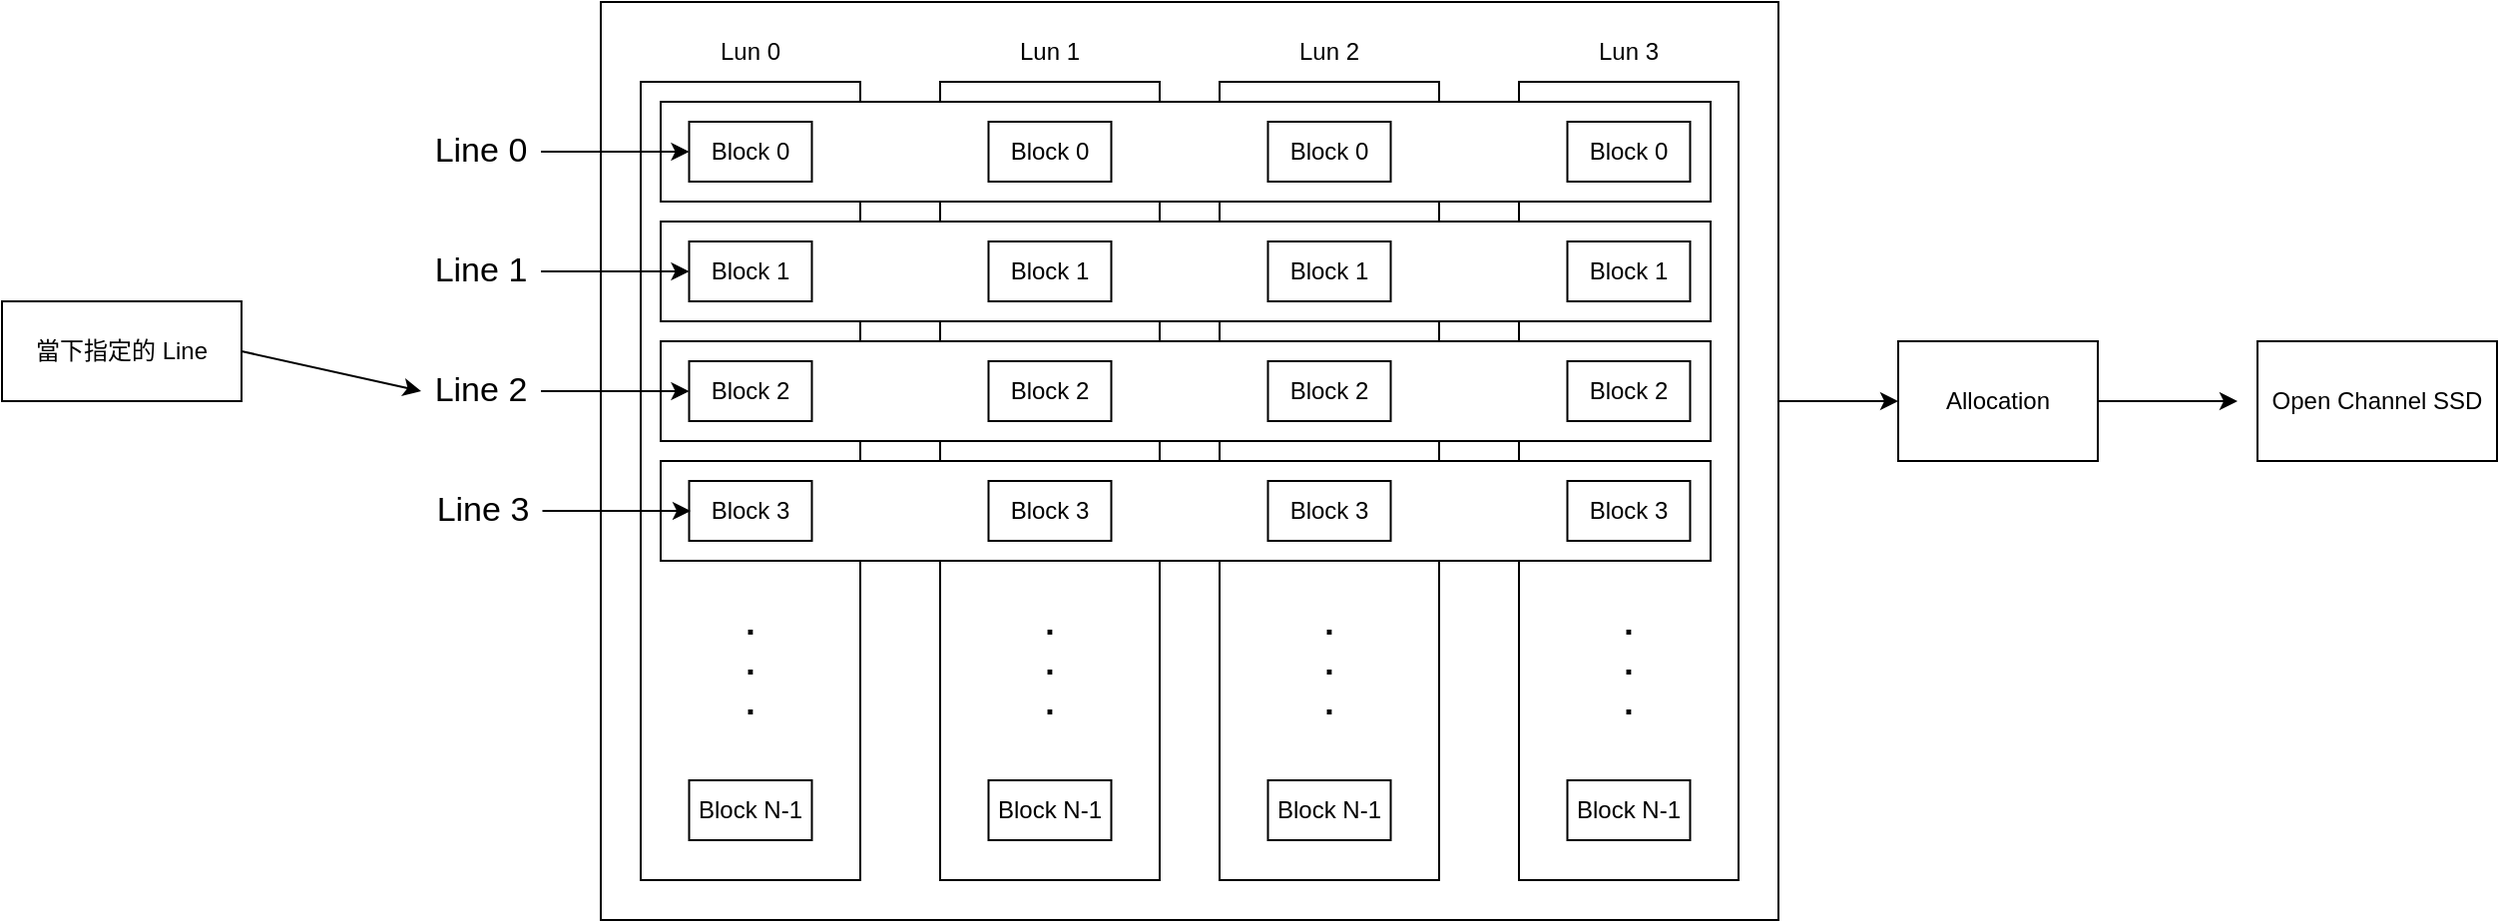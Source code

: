 <mxfile version="20.3.0" type="device"><diagram id="eiESuL29kJkv4JZPoKmc" name="第1頁"><mxGraphModel dx="1102" dy="865" grid="1" gridSize="10" guides="1" tooltips="1" connect="1" arrows="1" fold="1" page="1" pageScale="1" pageWidth="827" pageHeight="1169" math="0" shadow="0"><root><mxCell id="0"/><mxCell id="1" parent="0"/><mxCell id="0n1AgrtYRUq7Zwp-8lfg-1" value="" style="rounded=0;whiteSpace=wrap;html=1;" vertex="1" parent="1"><mxGeometry x="330" y="310" width="590" height="460" as="geometry"/></mxCell><mxCell id="0n1AgrtYRUq7Zwp-8lfg-2" value="&lt;b style=&quot;font-size: 17px;&quot;&gt;&lt;br&gt;&lt;br&gt;&lt;br&gt;&lt;br&gt;&lt;br&gt;&lt;br&gt;&lt;br&gt;&lt;br&gt;&lt;br&gt;.&lt;br&gt;.&lt;br&gt;.&lt;/b&gt;" style="rounded=0;whiteSpace=wrap;html=1;" vertex="1" parent="1"><mxGeometry x="350" y="350" width="110" height="400" as="geometry"/></mxCell><mxCell id="0n1AgrtYRUq7Zwp-8lfg-3" value="Lun 0" style="text;html=1;strokeColor=none;fillColor=none;align=center;verticalAlign=middle;whiteSpace=wrap;rounded=0;" vertex="1" parent="1"><mxGeometry x="375" y="320" width="60" height="30" as="geometry"/></mxCell><mxCell id="0n1AgrtYRUq7Zwp-8lfg-4" value="Block N-1" style="rounded=0;whiteSpace=wrap;html=1;" vertex="1" parent="1"><mxGeometry x="374.25" y="700" width="61.5" height="30" as="geometry"/></mxCell><mxCell id="0n1AgrtYRUq7Zwp-8lfg-5" value="&lt;b style=&quot;font-size: 17px;&quot;&gt;&lt;br&gt;&lt;br&gt;&lt;br&gt;&lt;br&gt;&lt;br&gt;&lt;br&gt;&lt;br&gt;&lt;br&gt;&lt;br&gt;.&lt;br&gt;.&lt;br&gt;.&lt;/b&gt;" style="rounded=0;whiteSpace=wrap;html=1;" vertex="1" parent="1"><mxGeometry x="500" y="350" width="110" height="400" as="geometry"/></mxCell><mxCell id="0n1AgrtYRUq7Zwp-8lfg-6" value="Lun 1" style="text;html=1;strokeColor=none;fillColor=none;align=center;verticalAlign=middle;whiteSpace=wrap;rounded=0;" vertex="1" parent="1"><mxGeometry x="525" y="320" width="60" height="30" as="geometry"/></mxCell><mxCell id="0n1AgrtYRUq7Zwp-8lfg-7" value="Block N-1" style="rounded=0;whiteSpace=wrap;html=1;" vertex="1" parent="1"><mxGeometry x="524.25" y="700" width="61.5" height="30" as="geometry"/></mxCell><mxCell id="0n1AgrtYRUq7Zwp-8lfg-8" value="&lt;b style=&quot;font-size: 17px;&quot;&gt;&lt;br&gt;&lt;br&gt;&lt;br&gt;&lt;br&gt;&lt;br&gt;&lt;br&gt;&lt;br&gt;&lt;br&gt;&lt;br&gt;.&lt;br&gt;.&lt;br&gt;.&lt;/b&gt;" style="rounded=0;whiteSpace=wrap;html=1;" vertex="1" parent="1"><mxGeometry x="640" y="350" width="110" height="400" as="geometry"/></mxCell><mxCell id="0n1AgrtYRUq7Zwp-8lfg-9" value="Lun 2" style="text;html=1;strokeColor=none;fillColor=none;align=center;verticalAlign=middle;whiteSpace=wrap;rounded=0;" vertex="1" parent="1"><mxGeometry x="665" y="320" width="60" height="30" as="geometry"/></mxCell><mxCell id="0n1AgrtYRUq7Zwp-8lfg-10" value="Block N-1" style="rounded=0;whiteSpace=wrap;html=1;" vertex="1" parent="1"><mxGeometry x="664.25" y="700" width="61.5" height="30" as="geometry"/></mxCell><mxCell id="0n1AgrtYRUq7Zwp-8lfg-11" value="&lt;b style=&quot;font-size: 17px;&quot;&gt;&lt;br&gt;&lt;br&gt;&lt;br&gt;&lt;br&gt;&lt;br&gt;&lt;br&gt;&lt;br&gt;&lt;br&gt;&lt;br&gt;.&lt;br&gt;.&lt;br&gt;.&lt;/b&gt;" style="rounded=0;whiteSpace=wrap;html=1;" vertex="1" parent="1"><mxGeometry x="790" y="350" width="110" height="400" as="geometry"/></mxCell><mxCell id="0n1AgrtYRUq7Zwp-8lfg-12" value="Lun 3" style="text;html=1;strokeColor=none;fillColor=none;align=center;verticalAlign=middle;whiteSpace=wrap;rounded=0;" vertex="1" parent="1"><mxGeometry x="815" y="320" width="60" height="30" as="geometry"/></mxCell><mxCell id="0n1AgrtYRUq7Zwp-8lfg-13" value="Block N-1" style="rounded=0;whiteSpace=wrap;html=1;" vertex="1" parent="1"><mxGeometry x="814.25" y="700" width="61.5" height="30" as="geometry"/></mxCell><mxCell id="0n1AgrtYRUq7Zwp-8lfg-14" value="" style="rounded=0;whiteSpace=wrap;html=1;fontSize=17;" vertex="1" parent="1"><mxGeometry x="360" y="360" width="526" height="50" as="geometry"/></mxCell><mxCell id="0n1AgrtYRUq7Zwp-8lfg-15" value="Block 0" style="rounded=0;whiteSpace=wrap;html=1;" vertex="1" parent="1"><mxGeometry x="814.25" y="370" width="61.5" height="30" as="geometry"/></mxCell><mxCell id="0n1AgrtYRUq7Zwp-8lfg-16" value="Block 0" style="rounded=0;whiteSpace=wrap;html=1;" vertex="1" parent="1"><mxGeometry x="374.25" y="370" width="61.5" height="30" as="geometry"/></mxCell><mxCell id="0n1AgrtYRUq7Zwp-8lfg-17" value="Block 0" style="rounded=0;whiteSpace=wrap;html=1;" vertex="1" parent="1"><mxGeometry x="524.25" y="370" width="61.5" height="30" as="geometry"/></mxCell><mxCell id="0n1AgrtYRUq7Zwp-8lfg-18" value="Block 0" style="rounded=0;whiteSpace=wrap;html=1;" vertex="1" parent="1"><mxGeometry x="664.25" y="370" width="61.5" height="30" as="geometry"/></mxCell><mxCell id="0n1AgrtYRUq7Zwp-8lfg-19" value="Line 0" style="text;html=1;strokeColor=none;fillColor=none;align=center;verticalAlign=middle;whiteSpace=wrap;rounded=0;fontSize=17;" vertex="1" parent="1"><mxGeometry x="240" y="370" width="60" height="30" as="geometry"/></mxCell><mxCell id="0n1AgrtYRUq7Zwp-8lfg-20" value="" style="endArrow=classic;html=1;rounded=0;fontSize=17;" edge="1" parent="1" source="0n1AgrtYRUq7Zwp-8lfg-19" target="0n1AgrtYRUq7Zwp-8lfg-16"><mxGeometry width="50" height="50" relative="1" as="geometry"><mxPoint x="640" y="370" as="sourcePoint"/><mxPoint x="690" y="320" as="targetPoint"/></mxGeometry></mxCell><mxCell id="0n1AgrtYRUq7Zwp-8lfg-21" value="" style="rounded=0;whiteSpace=wrap;html=1;fontSize=17;" vertex="1" parent="1"><mxGeometry x="360" y="420" width="526" height="50" as="geometry"/></mxCell><mxCell id="0n1AgrtYRUq7Zwp-8lfg-22" value="Block 1" style="rounded=0;whiteSpace=wrap;html=1;" vertex="1" parent="1"><mxGeometry x="374.25" y="430" width="61.5" height="30" as="geometry"/></mxCell><mxCell id="0n1AgrtYRUq7Zwp-8lfg-23" value="Block 1" style="rounded=0;whiteSpace=wrap;html=1;" vertex="1" parent="1"><mxGeometry x="524.25" y="430" width="61.5" height="30" as="geometry"/></mxCell><mxCell id="0n1AgrtYRUq7Zwp-8lfg-24" value="Block 1" style="rounded=0;whiteSpace=wrap;html=1;" vertex="1" parent="1"><mxGeometry x="664.25" y="430" width="61.5" height="30" as="geometry"/></mxCell><mxCell id="0n1AgrtYRUq7Zwp-8lfg-25" value="Block 1" style="rounded=0;whiteSpace=wrap;html=1;" vertex="1" parent="1"><mxGeometry x="814.25" y="430" width="61.5" height="30" as="geometry"/></mxCell><mxCell id="0n1AgrtYRUq7Zwp-8lfg-26" value="" style="rounded=0;whiteSpace=wrap;html=1;fontSize=17;" vertex="1" parent="1"><mxGeometry x="360" y="480" width="526" height="50" as="geometry"/></mxCell><mxCell id="0n1AgrtYRUq7Zwp-8lfg-27" value="Block 2" style="rounded=0;whiteSpace=wrap;html=1;" vertex="1" parent="1"><mxGeometry x="374.25" y="490" width="61.5" height="30" as="geometry"/></mxCell><mxCell id="0n1AgrtYRUq7Zwp-8lfg-28" value="Block 2" style="rounded=0;whiteSpace=wrap;html=1;" vertex="1" parent="1"><mxGeometry x="524.25" y="490" width="61.5" height="30" as="geometry"/></mxCell><mxCell id="0n1AgrtYRUq7Zwp-8lfg-29" value="Block 2" style="rounded=0;whiteSpace=wrap;html=1;" vertex="1" parent="1"><mxGeometry x="664.25" y="490" width="61.5" height="30" as="geometry"/></mxCell><mxCell id="0n1AgrtYRUq7Zwp-8lfg-30" value="Block 2" style="rounded=0;whiteSpace=wrap;html=1;" vertex="1" parent="1"><mxGeometry x="814.25" y="490" width="61.5" height="30" as="geometry"/></mxCell><mxCell id="0n1AgrtYRUq7Zwp-8lfg-31" value="" style="rounded=0;whiteSpace=wrap;html=1;fontSize=17;" vertex="1" parent="1"><mxGeometry x="360" y="540" width="526" height="50" as="geometry"/></mxCell><mxCell id="0n1AgrtYRUq7Zwp-8lfg-32" value="Block 3" style="rounded=0;whiteSpace=wrap;html=1;" vertex="1" parent="1"><mxGeometry x="374.25" y="550" width="61.5" height="30" as="geometry"/></mxCell><mxCell id="0n1AgrtYRUq7Zwp-8lfg-33" value="Block 3" style="rounded=0;whiteSpace=wrap;html=1;" vertex="1" parent="1"><mxGeometry x="524.25" y="550" width="61.5" height="30" as="geometry"/></mxCell><mxCell id="0n1AgrtYRUq7Zwp-8lfg-34" value="Block 3" style="rounded=0;whiteSpace=wrap;html=1;" vertex="1" parent="1"><mxGeometry x="664.25" y="550" width="61.5" height="30" as="geometry"/></mxCell><mxCell id="0n1AgrtYRUq7Zwp-8lfg-35" value="Block 3" style="rounded=0;whiteSpace=wrap;html=1;" vertex="1" parent="1"><mxGeometry x="814.25" y="550" width="61.5" height="30" as="geometry"/></mxCell><mxCell id="0n1AgrtYRUq7Zwp-8lfg-36" value="Line 1" style="text;html=1;strokeColor=none;fillColor=none;align=center;verticalAlign=middle;whiteSpace=wrap;rounded=0;fontSize=17;" vertex="1" parent="1"><mxGeometry x="240" y="430" width="60" height="30" as="geometry"/></mxCell><mxCell id="0n1AgrtYRUq7Zwp-8lfg-37" value="" style="endArrow=classic;html=1;rounded=0;fontSize=17;" edge="1" parent="1" source="0n1AgrtYRUq7Zwp-8lfg-36"><mxGeometry width="50" height="50" relative="1" as="geometry"><mxPoint x="640" y="430" as="sourcePoint"/><mxPoint x="374.25" y="445" as="targetPoint"/></mxGeometry></mxCell><mxCell id="0n1AgrtYRUq7Zwp-8lfg-38" value="Line 2" style="text;html=1;strokeColor=none;fillColor=none;align=center;verticalAlign=middle;whiteSpace=wrap;rounded=0;fontSize=17;" vertex="1" parent="1"><mxGeometry x="240" y="490" width="60" height="30" as="geometry"/></mxCell><mxCell id="0n1AgrtYRUq7Zwp-8lfg-39" value="" style="endArrow=classic;html=1;rounded=0;fontSize=17;" edge="1" parent="1" source="0n1AgrtYRUq7Zwp-8lfg-38"><mxGeometry width="50" height="50" relative="1" as="geometry"><mxPoint x="640" y="490" as="sourcePoint"/><mxPoint x="374.25" y="505" as="targetPoint"/></mxGeometry></mxCell><mxCell id="0n1AgrtYRUq7Zwp-8lfg-40" value="Line 3" style="text;html=1;strokeColor=none;fillColor=none;align=center;verticalAlign=middle;whiteSpace=wrap;rounded=0;fontSize=17;" vertex="1" parent="1"><mxGeometry x="240.75" y="550" width="60" height="30" as="geometry"/></mxCell><mxCell id="0n1AgrtYRUq7Zwp-8lfg-41" value="" style="endArrow=classic;html=1;rounded=0;fontSize=17;" edge="1" parent="1" source="0n1AgrtYRUq7Zwp-8lfg-40"><mxGeometry width="50" height="50" relative="1" as="geometry"><mxPoint x="640.75" y="550" as="sourcePoint"/><mxPoint x="375" y="565" as="targetPoint"/></mxGeometry></mxCell><mxCell id="0n1AgrtYRUq7Zwp-8lfg-42" value="當下指定的 Line" style="rounded=0;whiteSpace=wrap;html=1;" vertex="1" parent="1"><mxGeometry x="30" y="460" width="120" height="50" as="geometry"/></mxCell><mxCell id="0n1AgrtYRUq7Zwp-8lfg-43" value="" style="endArrow=classic;html=1;rounded=0;exitX=1;exitY=0.5;exitDx=0;exitDy=0;entryX=0;entryY=0.5;entryDx=0;entryDy=0;" edge="1" parent="1" source="0n1AgrtYRUq7Zwp-8lfg-42" target="0n1AgrtYRUq7Zwp-8lfg-38"><mxGeometry width="50" height="50" relative="1" as="geometry"><mxPoint x="240" y="470" as="sourcePoint"/><mxPoint x="290" y="420" as="targetPoint"/></mxGeometry></mxCell><mxCell id="0n1AgrtYRUq7Zwp-8lfg-45" value="" style="endArrow=classic;html=1;rounded=0;entryX=0;entryY=0.5;entryDx=0;entryDy=0;" edge="1" parent="1" target="0n1AgrtYRUq7Zwp-8lfg-46"><mxGeometry width="50" height="50" relative="1" as="geometry"><mxPoint x="920" y="510" as="sourcePoint"/><mxPoint x="1010" y="510" as="targetPoint"/></mxGeometry></mxCell><mxCell id="0n1AgrtYRUq7Zwp-8lfg-46" value="Allocation" style="rounded=0;whiteSpace=wrap;html=1;" vertex="1" parent="1"><mxGeometry x="980" y="480" width="100" height="60" as="geometry"/></mxCell><mxCell id="0n1AgrtYRUq7Zwp-8lfg-47" value="" style="endArrow=classic;html=1;rounded=0;exitX=1;exitY=0.5;exitDx=0;exitDy=0;" edge="1" parent="1" source="0n1AgrtYRUq7Zwp-8lfg-46"><mxGeometry width="50" height="50" relative="1" as="geometry"><mxPoint x="830" y="510" as="sourcePoint"/><mxPoint x="1150" y="510" as="targetPoint"/></mxGeometry></mxCell><mxCell id="0n1AgrtYRUq7Zwp-8lfg-48" value="Open Channel SSD" style="rounded=0;whiteSpace=wrap;html=1;" vertex="1" parent="1"><mxGeometry x="1160" y="480" width="120" height="60" as="geometry"/></mxCell></root></mxGraphModel></diagram></mxfile>